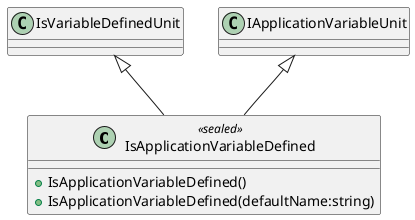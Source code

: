 @startuml
class IsApplicationVariableDefined <<sealed>> {
    + IsApplicationVariableDefined()
    + IsApplicationVariableDefined(defaultName:string)
}
IsVariableDefinedUnit <|-- IsApplicationVariableDefined
IApplicationVariableUnit <|-- IsApplicationVariableDefined
@enduml
